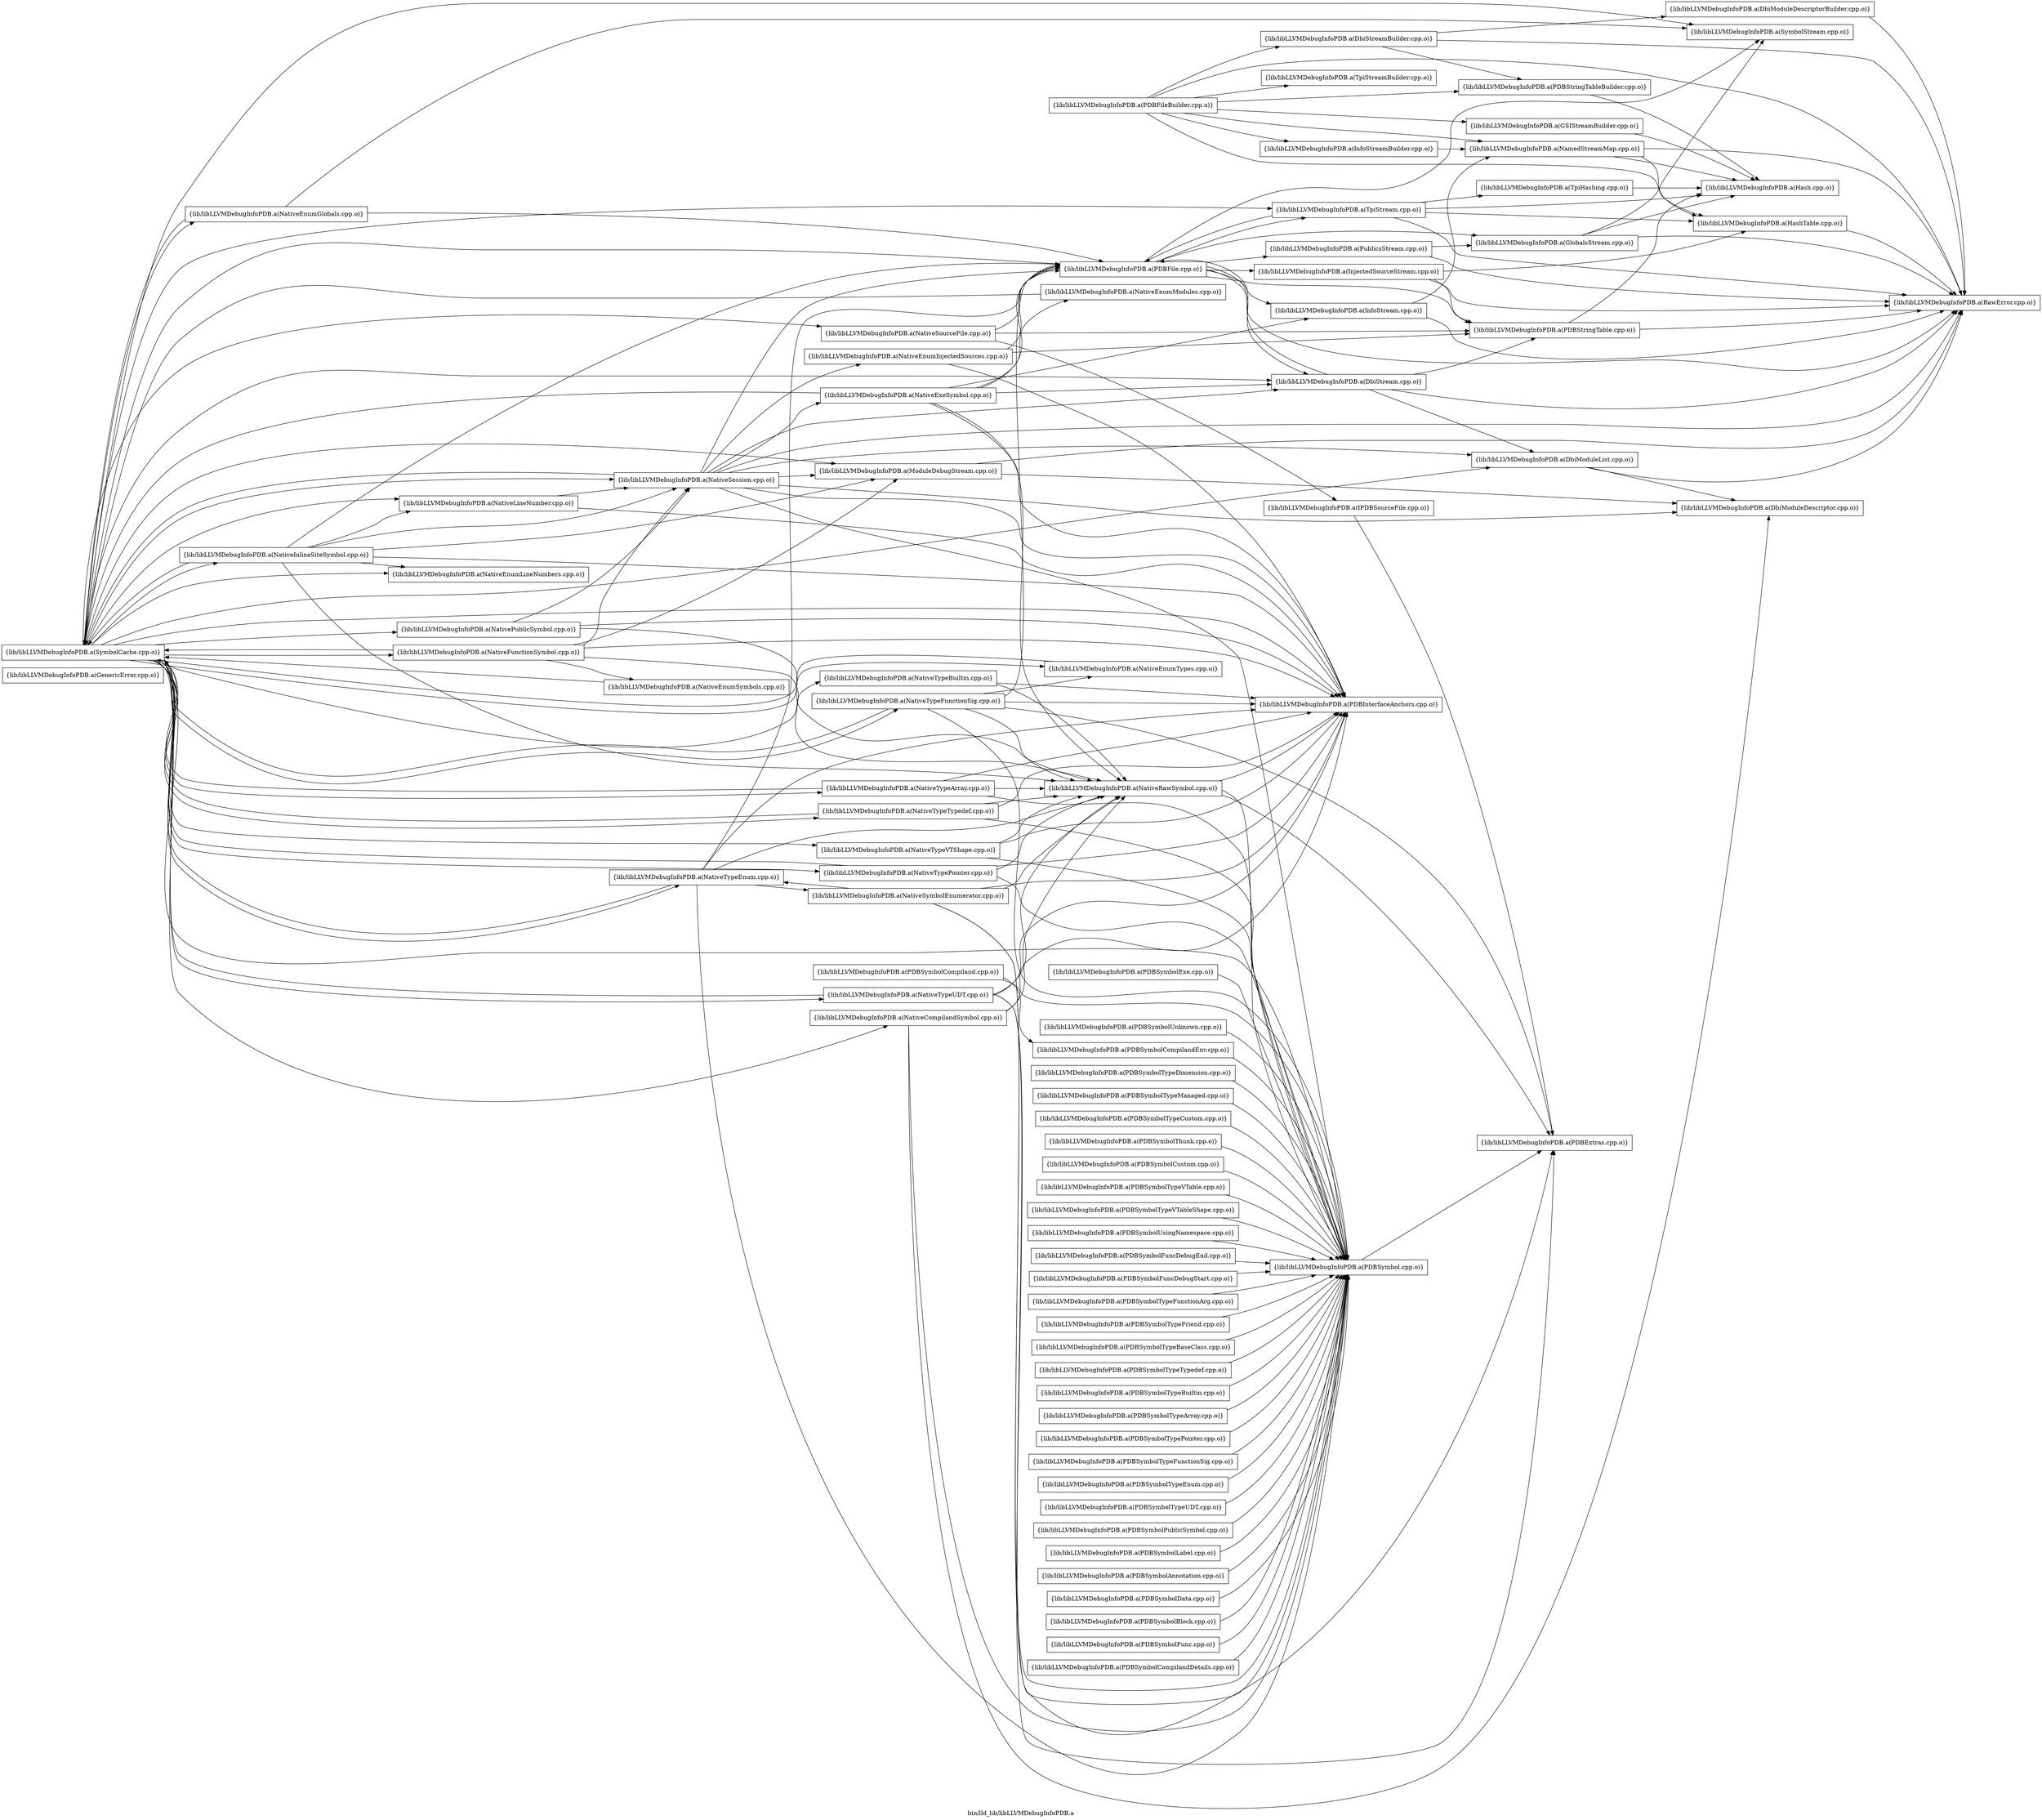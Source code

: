 digraph "bin/lld_lib/libLLVMDebugInfoPDB.a" {
	label="bin/lld_lib/libLLVMDebugInfoPDB.a";
	rankdir=LR;

	Node0x55fd7b7f6c88 [shape=record,shape=box,group=0,label="{lib/libLLVMDebugInfoPDB.a(GenericError.cpp.o)}"];
	Node0x55fd7b80df78 [shape=record,shape=box,group=0,label="{lib/libLLVMDebugInfoPDB.a(InfoStream.cpp.o)}"];
	Node0x55fd7b80df78 -> Node0x55fd7b80f9b8;
	Node0x55fd7b80df78 -> Node0x55fd7b80b7c8;
	Node0x55fd7b818e78 [shape=record,shape=box,group=0,label="{lib/libLLVMDebugInfoPDB.a(PDBFile.cpp.o)}"];
	Node0x55fd7b818e78 -> Node0x55fd7b80df78;
	Node0x55fd7b818e78 -> Node0x55fd7b808258;
	Node0x55fd7b818e78 -> Node0x55fd7b817e38;
	Node0x55fd7b818e78 -> Node0x55fd7b818568;
	Node0x55fd7b818e78 -> Node0x55fd7b80bc78;
	Node0x55fd7b818e78 -> Node0x55fd7b80adc8;
	Node0x55fd7b818e78 -> Node0x55fd7b80b7c8;
	Node0x55fd7b818e78 -> Node0x55fd7b7f9ed8;
	Node0x55fd7b818e78 -> Node0x55fd7b7fb7d8;
	Node0x55fd7b7f9c58 [shape=record,shape=box,group=0,label="{lib/libLLVMDebugInfoPDB.a(TpiHashing.cpp.o)}"];
	Node0x55fd7b7f9c58 -> Node0x55fd7b80f288;
	Node0x55fd7b805f58 [shape=record,shape=box,group=0,label="{lib/libLLVMDebugInfoPDB.a(NativeSession.cpp.o)}"];
	Node0x55fd7b805f58 -> Node0x55fd7b807ad8;
	Node0x55fd7b805f58 -> Node0x55fd7b808258;
	Node0x55fd7b805f58 -> Node0x55fd7b8075d8;
	Node0x55fd7b805f58 -> Node0x55fd7b803078;
	Node0x55fd7b805f58 -> Node0x55fd7b802a88;
	Node0x55fd7b805f58 -> Node0x55fd7b801368;
	Node0x55fd7b805f58 -> Node0x55fd7b801b88;
	Node0x55fd7b805f58 -> Node0x55fd7b809b58;
	Node0x55fd7b805f58 -> Node0x55fd7b818e78;
	Node0x55fd7b805f58 -> Node0x55fd7b80b7c8;
	Node0x55fd7b805f58 -> Node0x55fd7b80bf98;
	Node0x55fd7b80dac8 [shape=record,shape=box,group=0,label="{lib/libLLVMDebugInfoPDB.a(DbiModuleDescriptorBuilder.cpp.o)}"];
	Node0x55fd7b80dac8 -> Node0x55fd7b80b7c8;
	Node0x55fd7b80e6a8 [shape=record,shape=box,group=0,label="{lib/libLLVMDebugInfoPDB.a(DbiStreamBuilder.cpp.o)}"];
	Node0x55fd7b80e6a8 -> Node0x55fd7b80dac8;
	Node0x55fd7b80e6a8 -> Node0x55fd7b80b4f8;
	Node0x55fd7b80e6a8 -> Node0x55fd7b80b7c8;
	Node0x55fd7b80ed38 [shape=record,shape=box,group=0,label="{lib/libLLVMDebugInfoPDB.a(InfoStreamBuilder.cpp.o)}"];
	Node0x55fd7b80ed38 -> Node0x55fd7b80f9b8;
	Node0x55fd7b817988 [shape=record,shape=box,group=0,label="{lib/libLLVMDebugInfoPDB.a(PDBFileBuilder.cpp.o)}"];
	Node0x55fd7b817988 -> Node0x55fd7b80e6a8;
	Node0x55fd7b817988 -> Node0x55fd7b80ed38;
	Node0x55fd7b817988 -> Node0x55fd7b80f9b8;
	Node0x55fd7b817988 -> Node0x55fd7b806c28;
	Node0x55fd7b817988 -> Node0x55fd7b80b4f8;
	Node0x55fd7b817988 -> Node0x55fd7b80b0e8;
	Node0x55fd7b817988 -> Node0x55fd7b80b7c8;
	Node0x55fd7b817988 -> Node0x55fd7b7fb508;
	Node0x55fd7b80b4f8 [shape=record,shape=box,group=0,label="{lib/libLLVMDebugInfoPDB.a(PDBStringTableBuilder.cpp.o)}"];
	Node0x55fd7b80b4f8 -> Node0x55fd7b80f288;
	Node0x55fd7b80b0e8 [shape=record,shape=box,group=0,label="{lib/libLLVMDebugInfoPDB.a(GSIStreamBuilder.cpp.o)}"];
	Node0x55fd7b80b0e8 -> Node0x55fd7b80f288;
	Node0x55fd7b7fb508 [shape=record,shape=box,group=0,label="{lib/libLLVMDebugInfoPDB.a(TpiStreamBuilder.cpp.o)}"];
	Node0x55fd7b80b7c8 [shape=record,shape=box,group=0,label="{lib/libLLVMDebugInfoPDB.a(RawError.cpp.o)}"];
	Node0x55fd7b80f9b8 [shape=record,shape=box,group=0,label="{lib/libLLVMDebugInfoPDB.a(NamedStreamMap.cpp.o)}"];
	Node0x55fd7b80f9b8 -> Node0x55fd7b80f288;
	Node0x55fd7b80f9b8 -> Node0x55fd7b806c28;
	Node0x55fd7b80f9b8 -> Node0x55fd7b80b7c8;
	Node0x55fd7b80f288 [shape=record,shape=box,group=0,label="{lib/libLLVMDebugInfoPDB.a(Hash.cpp.o)}"];
	Node0x55fd7b806c28 [shape=record,shape=box,group=0,label="{lib/libLLVMDebugInfoPDB.a(HashTable.cpp.o)}"];
	Node0x55fd7b806c28 -> Node0x55fd7b80b7c8;
	Node0x55fd7b807ad8 [shape=record,shape=box,group=0,label="{lib/libLLVMDebugInfoPDB.a(PDBInterfaceAnchors.cpp.o)}"];
	Node0x55fd7b808258 [shape=record,shape=box,group=0,label="{lib/libLLVMDebugInfoPDB.a(DbiStream.cpp.o)}"];
	Node0x55fd7b808258 -> Node0x55fd7b8075d8;
	Node0x55fd7b808258 -> Node0x55fd7b818e78;
	Node0x55fd7b808258 -> Node0x55fd7b80bc78;
	Node0x55fd7b808258 -> Node0x55fd7b80b7c8;
	Node0x55fd7b8075d8 [shape=record,shape=box,group=0,label="{lib/libLLVMDebugInfoPDB.a(DbiModuleList.cpp.o)}"];
	Node0x55fd7b8075d8 -> Node0x55fd7b803078;
	Node0x55fd7b8075d8 -> Node0x55fd7b80b7c8;
	Node0x55fd7b803078 [shape=record,shape=box,group=0,label="{lib/libLLVMDebugInfoPDB.a(DbiModuleDescriptor.cpp.o)}"];
	Node0x55fd7b802a88 [shape=record,shape=box,group=0,label="{lib/libLLVMDebugInfoPDB.a(NativeEnumInjectedSources.cpp.o)}"];
	Node0x55fd7b802a88 -> Node0x55fd7b807ad8;
	Node0x55fd7b802a88 -> Node0x55fd7b818e78;
	Node0x55fd7b802a88 -> Node0x55fd7b80bc78;
	Node0x55fd7b801368 [shape=record,shape=box,group=0,label="{lib/libLLVMDebugInfoPDB.a(ModuleDebugStream.cpp.o)}"];
	Node0x55fd7b801368 -> Node0x55fd7b803078;
	Node0x55fd7b801368 -> Node0x55fd7b80b7c8;
	Node0x55fd7b801b88 [shape=record,shape=box,group=0,label="{lib/libLLVMDebugInfoPDB.a(NativeExeSymbol.cpp.o)}"];
	Node0x55fd7b801b88 -> Node0x55fd7b80df78;
	Node0x55fd7b801b88 -> Node0x55fd7b807ad8;
	Node0x55fd7b801b88 -> Node0x55fd7b808258;
	Node0x55fd7b801b88 -> Node0x55fd7b801958;
	Node0x55fd7b801b88 -> Node0x55fd7b8193c8;
	Node0x55fd7b801b88 -> Node0x55fd7b818e78;
	Node0x55fd7b801b88 -> Node0x55fd7b80bf98;
	Node0x55fd7b809b58 [shape=record,shape=box,group=0,label="{lib/libLLVMDebugInfoPDB.a(PDBSymbol.cpp.o)}"];
	Node0x55fd7b809b58 -> Node0x55fd7b814e68;
	Node0x55fd7b80bf98 [shape=record,shape=box,group=0,label="{lib/libLLVMDebugInfoPDB.a(SymbolCache.cpp.o)}"];
	Node0x55fd7b80bf98 -> Node0x55fd7b805f58;
	Node0x55fd7b80bf98 -> Node0x55fd7b807ad8;
	Node0x55fd7b80bf98 -> Node0x55fd7b808258;
	Node0x55fd7b80bf98 -> Node0x55fd7b8075d8;
	Node0x55fd7b80bf98 -> Node0x55fd7b801368;
	Node0x55fd7b80bf98 -> Node0x55fd7b809b58;
	Node0x55fd7b80bf98 -> Node0x55fd7b818e78;
	Node0x55fd7b80bf98 -> Node0x55fd7b80c718;
	Node0x55fd7b80bf98 -> Node0x55fd7b80ce98;
	Node0x55fd7b80bf98 -> Node0x55fd7b80dd48;
	Node0x55fd7b80bf98 -> Node0x55fd7b80e478;
	Node0x55fd7b80bf98 -> Node0x55fd7b81d888;
	Node0x55fd7b80bf98 -> Node0x55fd7b81eaa8;
	Node0x55fd7b80bf98 -> Node0x55fd7b815408;
	Node0x55fd7b80bf98 -> Node0x55fd7b814c38;
	Node0x55fd7b80bf98 -> Node0x55fd7b815908;
	Node0x55fd7b80bf98 -> Node0x55fd7b816948;
	Node0x55fd7b80bf98 -> Node0x55fd7b816128;
	Node0x55fd7b80bf98 -> Node0x55fd7b816e48;
	Node0x55fd7b80bf98 -> Node0x55fd7b818748;
	Node0x55fd7b80bf98 -> Node0x55fd7b818018;
	Node0x55fd7b80bf98 -> Node0x55fd7b7f6f08;
	Node0x55fd7b80bf98 -> Node0x55fd7b7f89e8;
	Node0x55fd7b80bf98 -> Node0x55fd7b7fa428;
	Node0x55fd7b80bf98 -> Node0x55fd7b7f9ed8;
	Node0x55fd7b80bf98 -> Node0x55fd7b7fb7d8;
	Node0x55fd7b80bc78 [shape=record,shape=box,group=0,label="{lib/libLLVMDebugInfoPDB.a(PDBStringTable.cpp.o)}"];
	Node0x55fd7b80bc78 -> Node0x55fd7b80f288;
	Node0x55fd7b80bc78 -> Node0x55fd7b80b7c8;
	Node0x55fd7b801958 [shape=record,shape=box,group=0,label="{lib/libLLVMDebugInfoPDB.a(NativeRawSymbol.cpp.o)}"];
	Node0x55fd7b801958 -> Node0x55fd7b807ad8;
	Node0x55fd7b801958 -> Node0x55fd7b809b58;
	Node0x55fd7b801958 -> Node0x55fd7b814e68;
	Node0x55fd7b8193c8 [shape=record,shape=box,group=0,label="{lib/libLLVMDebugInfoPDB.a(NativeEnumModules.cpp.o)}"];
	Node0x55fd7b8193c8 -> Node0x55fd7b80bf98;
	Node0x55fd7b814e68 [shape=record,shape=box,group=0,label="{lib/libLLVMDebugInfoPDB.a(PDBExtras.cpp.o)}"];
	Node0x55fd7b80a7d8 [shape=record,shape=box,group=0,label="{lib/libLLVMDebugInfoPDB.a(PDBSymbolTypeDimension.cpp.o)}"];
	Node0x55fd7b80a7d8 -> Node0x55fd7b809b58;
	Node0x55fd7b808c58 [shape=record,shape=box,group=0,label="{lib/libLLVMDebugInfoPDB.a(PDBSymbolTypeManaged.cpp.o)}"];
	Node0x55fd7b808c58 -> Node0x55fd7b809b58;
	Node0x55fd7b808488 [shape=record,shape=box,group=0,label="{lib/libLLVMDebugInfoPDB.a(PDBSymbolTypeCustom.cpp.o)}"];
	Node0x55fd7b808488 -> Node0x55fd7b809b58;
	Node0x55fd7b809428 [shape=record,shape=box,group=0,label="{lib/libLLVMDebugInfoPDB.a(PDBSymbolThunk.cpp.o)}"];
	Node0x55fd7b809428 -> Node0x55fd7b809b58;
	Node0x55fd7b8078f8 [shape=record,shape=box,group=0,label="{lib/libLLVMDebugInfoPDB.a(PDBSymbolCustom.cpp.o)}"];
	Node0x55fd7b8078f8 -> Node0x55fd7b809b58;
	Node0x55fd7b7ff608 [shape=record,shape=box,group=0,label="{lib/libLLVMDebugInfoPDB.a(PDBSymbolTypeVTable.cpp.o)}"];
	Node0x55fd7b7ff608 -> Node0x55fd7b809b58;
	Node0x55fd7b7ffce8 [shape=record,shape=box,group=0,label="{lib/libLLVMDebugInfoPDB.a(PDBSymbolTypeVTableShape.cpp.o)}"];
	Node0x55fd7b7ffce8 -> Node0x55fd7b809b58;
	Node0x55fd7b800508 [shape=record,shape=box,group=0,label="{lib/libLLVMDebugInfoPDB.a(PDBSymbolUsingNamespace.cpp.o)}"];
	Node0x55fd7b800508 -> Node0x55fd7b809b58;
	Node0x55fd7b7fbd28 [shape=record,shape=box,group=0,label="{lib/libLLVMDebugInfoPDB.a(PDBSymbolFuncDebugEnd.cpp.o)}"];
	Node0x55fd7b7fbd28 -> Node0x55fd7b809b58;
	Node0x55fd7b7fc228 [shape=record,shape=box,group=0,label="{lib/libLLVMDebugInfoPDB.a(PDBSymbolFuncDebugStart.cpp.o)}"];
	Node0x55fd7b7fc228 -> Node0x55fd7b809b58;
	Node0x55fd7b7fc958 [shape=record,shape=box,group=0,label="{lib/libLLVMDebugInfoPDB.a(PDBSymbolTypeFunctionArg.cpp.o)}"];
	Node0x55fd7b7fc958 -> Node0x55fd7b809b58;
	Node0x55fd7b7fd128 [shape=record,shape=box,group=0,label="{lib/libLLVMDebugInfoPDB.a(PDBSymbolTypeFriend.cpp.o)}"];
	Node0x55fd7b7fd128 -> Node0x55fd7b809b58;
	Node0x55fd7b7fd858 [shape=record,shape=box,group=0,label="{lib/libLLVMDebugInfoPDB.a(PDBSymbolTypeBaseClass.cpp.o)}"];
	Node0x55fd7b7fd858 -> Node0x55fd7b809b58;
	Node0x55fd7b7fe028 [shape=record,shape=box,group=0,label="{lib/libLLVMDebugInfoPDB.a(PDBSymbolTypeTypedef.cpp.o)}"];
	Node0x55fd7b7fe028 -> Node0x55fd7b809b58;
	Node0x55fd7b7f9488 [shape=record,shape=box,group=0,label="{lib/libLLVMDebugInfoPDB.a(PDBSymbolTypeBuiltin.cpp.o)}"];
	Node0x55fd7b7f9488 -> Node0x55fd7b809b58;
	Node0x55fd7b7fa068 [shape=record,shape=box,group=0,label="{lib/libLLVMDebugInfoPDB.a(PDBSymbolTypeArray.cpp.o)}"];
	Node0x55fd7b7fa068 -> Node0x55fd7b809b58;
	Node0x55fd7b811128 [shape=record,shape=box,group=0,label="{lib/libLLVMDebugInfoPDB.a(PDBSymbolTypePointer.cpp.o)}"];
	Node0x55fd7b811128 -> Node0x55fd7b809b58;
	Node0x55fd7b8118f8 [shape=record,shape=box,group=0,label="{lib/libLLVMDebugInfoPDB.a(PDBSymbolTypeFunctionSig.cpp.o)}"];
	Node0x55fd7b8118f8 -> Node0x55fd7b809b58;
	Node0x55fd7b8108b8 [shape=record,shape=box,group=0,label="{lib/libLLVMDebugInfoPDB.a(PDBSymbolTypeEnum.cpp.o)}"];
	Node0x55fd7b8108b8 -> Node0x55fd7b809b58;
	Node0x55fd7b80fc38 [shape=record,shape=box,group=0,label="{lib/libLLVMDebugInfoPDB.a(PDBSymbolTypeUDT.cpp.o)}"];
	Node0x55fd7b80fc38 -> Node0x55fd7b809b58;
	Node0x55fd7b810408 [shape=record,shape=box,group=0,label="{lib/libLLVMDebugInfoPDB.a(PDBSymbolPublicSymbol.cpp.o)}"];
	Node0x55fd7b810408 -> Node0x55fd7b809b58;
	Node0x55fd7b80faa8 [shape=record,shape=box,group=0,label="{lib/libLLVMDebugInfoPDB.a(PDBSymbolLabel.cpp.o)}"];
	Node0x55fd7b80faa8 -> Node0x55fd7b809b58;
	Node0x55fd7b80e888 [shape=record,shape=box,group=0,label="{lib/libLLVMDebugInfoPDB.a(PDBSymbolAnnotation.cpp.o)}"];
	Node0x55fd7b80e888 -> Node0x55fd7b809b58;
	Node0x55fd7b80e068 [shape=record,shape=box,group=0,label="{lib/libLLVMDebugInfoPDB.a(PDBSymbolData.cpp.o)}"];
	Node0x55fd7b80e068 -> Node0x55fd7b809b58;
	Node0x55fd7b80e3d8 [shape=record,shape=box,group=0,label="{lib/libLLVMDebugInfoPDB.a(PDBSymbolBlock.cpp.o)}"];
	Node0x55fd7b80e3d8 -> Node0x55fd7b809b58;
	Node0x55fd7b80dc58 [shape=record,shape=box,group=0,label="{lib/libLLVMDebugInfoPDB.a(PDBSymbolFunc.cpp.o)}"];
	Node0x55fd7b80dc58 -> Node0x55fd7b809b58;
	Node0x55fd7b80cd58 [shape=record,shape=box,group=0,label="{lib/libLLVMDebugInfoPDB.a(PDBSymbolCompilandEnv.cpp.o)}"];
	Node0x55fd7b80cd58 -> Node0x55fd7b809b58;
	Node0x55fd7b816ee8 [shape=record,shape=box,group=0,label="{lib/libLLVMDebugInfoPDB.a(PDBSymbolCompilandDetails.cpp.o)}"];
	Node0x55fd7b816ee8 -> Node0x55fd7b809b58;
	Node0x55fd7b816218 [shape=record,shape=box,group=0,label="{lib/libLLVMDebugInfoPDB.a(PDBSymbolCompiland.cpp.o)}"];
	Node0x55fd7b816218 -> Node0x55fd7b809b58;
	Node0x55fd7b816218 -> Node0x55fd7b80cd58;
	Node0x55fd7b8168f8 [shape=record,shape=box,group=0,label="{lib/libLLVMDebugInfoPDB.a(PDBSymbolExe.cpp.o)}"];
	Node0x55fd7b8168f8 -> Node0x55fd7b809b58;
	Node0x55fd7b815cc8 [shape=record,shape=box,group=0,label="{lib/libLLVMDebugInfoPDB.a(PDBSymbolUnknown.cpp.o)}"];
	Node0x55fd7b815cc8 -> Node0x55fd7b809b58;
	Node0x55fd7b817e38 [shape=record,shape=box,group=0,label="{lib/libLLVMDebugInfoPDB.a(GlobalsStream.cpp.o)}"];
	Node0x55fd7b817e38 -> Node0x55fd7b80f288;
	Node0x55fd7b817e38 -> Node0x55fd7b80b7c8;
	Node0x55fd7b817e38 -> Node0x55fd7b7f9ed8;
	Node0x55fd7b818568 [shape=record,shape=box,group=0,label="{lib/libLLVMDebugInfoPDB.a(InjectedSourceStream.cpp.o)}"];
	Node0x55fd7b818568 -> Node0x55fd7b806c28;
	Node0x55fd7b818568 -> Node0x55fd7b80bc78;
	Node0x55fd7b818568 -> Node0x55fd7b80b7c8;
	Node0x55fd7b80adc8 [shape=record,shape=box,group=0,label="{lib/libLLVMDebugInfoPDB.a(PublicsStream.cpp.o)}"];
	Node0x55fd7b80adc8 -> Node0x55fd7b817e38;
	Node0x55fd7b80adc8 -> Node0x55fd7b80b7c8;
	Node0x55fd7b7f9ed8 [shape=record,shape=box,group=0,label="{lib/libLLVMDebugInfoPDB.a(SymbolStream.cpp.o)}"];
	Node0x55fd7b7fb7d8 [shape=record,shape=box,group=0,label="{lib/libLLVMDebugInfoPDB.a(TpiStream.cpp.o)}"];
	Node0x55fd7b7fb7d8 -> Node0x55fd7b80f288;
	Node0x55fd7b7fb7d8 -> Node0x55fd7b806c28;
	Node0x55fd7b7fb7d8 -> Node0x55fd7b818e78;
	Node0x55fd7b7fb7d8 -> Node0x55fd7b80b7c8;
	Node0x55fd7b7fb7d8 -> Node0x55fd7b7f9c58;
	Node0x55fd7b80c718 [shape=record,shape=box,group=0,label="{lib/libLLVMDebugInfoPDB.a(NativeEnumGlobals.cpp.o)}"];
	Node0x55fd7b80c718 -> Node0x55fd7b818e78;
	Node0x55fd7b80c718 -> Node0x55fd7b80bf98;
	Node0x55fd7b80c718 -> Node0x55fd7b7f9ed8;
	Node0x55fd7b80ce98 [shape=record,shape=box,group=0,label="{lib/libLLVMDebugInfoPDB.a(NativeSourceFile.cpp.o)}"];
	Node0x55fd7b80ce98 -> Node0x55fd7b818e78;
	Node0x55fd7b80ce98 -> Node0x55fd7b80bc78;
	Node0x55fd7b80ce98 -> Node0x55fd7b80d618;
	Node0x55fd7b80dd48 [shape=record,shape=box,group=0,label="{lib/libLLVMDebugInfoPDB.a(NativeLineNumber.cpp.o)}"];
	Node0x55fd7b80dd48 -> Node0x55fd7b805f58;
	Node0x55fd7b80dd48 -> Node0x55fd7b807ad8;
	Node0x55fd7b80e478 [shape=record,shape=box,group=0,label="{lib/libLLVMDebugInfoPDB.a(NativeEnumTypes.cpp.o)}"];
	Node0x55fd7b80e478 -> Node0x55fd7b80bf98;
	Node0x55fd7b81d888 [shape=record,shape=box,group=0,label="{lib/libLLVMDebugInfoPDB.a(NativeCompilandSymbol.cpp.o)}"];
	Node0x55fd7b81d888 -> Node0x55fd7b807ad8;
	Node0x55fd7b81d888 -> Node0x55fd7b803078;
	Node0x55fd7b81d888 -> Node0x55fd7b801958;
	Node0x55fd7b81d888 -> Node0x55fd7b809b58;
	Node0x55fd7b81eaa8 [shape=record,shape=box,group=0,label="{lib/libLLVMDebugInfoPDB.a(NativeTypePointer.cpp.o)}"];
	Node0x55fd7b81eaa8 -> Node0x55fd7b807ad8;
	Node0x55fd7b81eaa8 -> Node0x55fd7b801958;
	Node0x55fd7b81eaa8 -> Node0x55fd7b809b58;
	Node0x55fd7b81eaa8 -> Node0x55fd7b80bf98;
	Node0x55fd7b815408 [shape=record,shape=box,group=0,label="{lib/libLLVMDebugInfoPDB.a(NativeTypeBuiltin.cpp.o)}"];
	Node0x55fd7b815408 -> Node0x55fd7b807ad8;
	Node0x55fd7b815408 -> Node0x55fd7b801958;
	Node0x55fd7b814c38 [shape=record,shape=box,group=0,label="{lib/libLLVMDebugInfoPDB.a(NativeTypeFunctionSig.cpp.o)}"];
	Node0x55fd7b814c38 -> Node0x55fd7b807ad8;
	Node0x55fd7b814c38 -> Node0x55fd7b801958;
	Node0x55fd7b814c38 -> Node0x55fd7b809b58;
	Node0x55fd7b814c38 -> Node0x55fd7b814e68;
	Node0x55fd7b814c38 -> Node0x55fd7b818e78;
	Node0x55fd7b814c38 -> Node0x55fd7b80bf98;
	Node0x55fd7b814c38 -> Node0x55fd7b80e478;
	Node0x55fd7b815908 [shape=record,shape=box,group=0,label="{lib/libLLVMDebugInfoPDB.a(NativeTypeUDT.cpp.o)}"];
	Node0x55fd7b815908 -> Node0x55fd7b807ad8;
	Node0x55fd7b815908 -> Node0x55fd7b801958;
	Node0x55fd7b815908 -> Node0x55fd7b809b58;
	Node0x55fd7b815908 -> Node0x55fd7b814e68;
	Node0x55fd7b815908 -> Node0x55fd7b80bf98;
	Node0x55fd7b816948 [shape=record,shape=box,group=0,label="{lib/libLLVMDebugInfoPDB.a(NativeTypeArray.cpp.o)}"];
	Node0x55fd7b816948 -> Node0x55fd7b807ad8;
	Node0x55fd7b816948 -> Node0x55fd7b801958;
	Node0x55fd7b816948 -> Node0x55fd7b809b58;
	Node0x55fd7b816948 -> Node0x55fd7b80bf98;
	Node0x55fd7b816128 [shape=record,shape=box,group=0,label="{lib/libLLVMDebugInfoPDB.a(NativeTypeVTShape.cpp.o)}"];
	Node0x55fd7b816128 -> Node0x55fd7b807ad8;
	Node0x55fd7b816128 -> Node0x55fd7b801958;
	Node0x55fd7b816128 -> Node0x55fd7b809b58;
	Node0x55fd7b816e48 [shape=record,shape=box,group=0,label="{lib/libLLVMDebugInfoPDB.a(NativeTypeEnum.cpp.o)}"];
	Node0x55fd7b816e48 -> Node0x55fd7b807ad8;
	Node0x55fd7b816e48 -> Node0x55fd7b801958;
	Node0x55fd7b816e48 -> Node0x55fd7b809b58;
	Node0x55fd7b816e48 -> Node0x55fd7b818e78;
	Node0x55fd7b816e48 -> Node0x55fd7b80bf98;
	Node0x55fd7b816e48 -> Node0x55fd7b817938;
	Node0x55fd7b818748 [shape=record,shape=box,group=0,label="{lib/libLLVMDebugInfoPDB.a(NativeTypeTypedef.cpp.o)}"];
	Node0x55fd7b818748 -> Node0x55fd7b807ad8;
	Node0x55fd7b818748 -> Node0x55fd7b801958;
	Node0x55fd7b818748 -> Node0x55fd7b809b58;
	Node0x55fd7b818748 -> Node0x55fd7b80bf98;
	Node0x55fd7b818018 [shape=record,shape=box,group=0,label="{lib/libLLVMDebugInfoPDB.a(NativeInlineSiteSymbol.cpp.o)}"];
	Node0x55fd7b818018 -> Node0x55fd7b805f58;
	Node0x55fd7b818018 -> Node0x55fd7b807ad8;
	Node0x55fd7b818018 -> Node0x55fd7b801368;
	Node0x55fd7b818018 -> Node0x55fd7b801958;
	Node0x55fd7b818018 -> Node0x55fd7b818e78;
	Node0x55fd7b818018 -> Node0x55fd7b80bf98;
	Node0x55fd7b818018 -> Node0x55fd7b80dd48;
	Node0x55fd7b818018 -> Node0x55fd7b7f6f08;
	Node0x55fd7b7f6f08 [shape=record,shape=box,group=0,label="{lib/libLLVMDebugInfoPDB.a(NativeEnumLineNumbers.cpp.o)}"];
	Node0x55fd7b7f89e8 [shape=record,shape=box,group=0,label="{lib/libLLVMDebugInfoPDB.a(NativeFunctionSymbol.cpp.o)}"];
	Node0x55fd7b7f89e8 -> Node0x55fd7b805f58;
	Node0x55fd7b7f89e8 -> Node0x55fd7b807ad8;
	Node0x55fd7b7f89e8 -> Node0x55fd7b801368;
	Node0x55fd7b7f89e8 -> Node0x55fd7b801958;
	Node0x55fd7b7f89e8 -> Node0x55fd7b80bf98;
	Node0x55fd7b7f89e8 -> Node0x55fd7b7f8858;
	Node0x55fd7b7fa428 [shape=record,shape=box,group=0,label="{lib/libLLVMDebugInfoPDB.a(NativePublicSymbol.cpp.o)}"];
	Node0x55fd7b7fa428 -> Node0x55fd7b805f58;
	Node0x55fd7b7fa428 -> Node0x55fd7b807ad8;
	Node0x55fd7b7fa428 -> Node0x55fd7b801958;
	Node0x55fd7b80d618 [shape=record,shape=box,group=0,label="{lib/libLLVMDebugInfoPDB.a(IPDBSourceFile.cpp.o)}"];
	Node0x55fd7b80d618 -> Node0x55fd7b814e68;
	Node0x55fd7b817938 [shape=record,shape=box,group=0,label="{lib/libLLVMDebugInfoPDB.a(NativeSymbolEnumerator.cpp.o)}"];
	Node0x55fd7b817938 -> Node0x55fd7b807ad8;
	Node0x55fd7b817938 -> Node0x55fd7b801958;
	Node0x55fd7b817938 -> Node0x55fd7b809b58;
	Node0x55fd7b817938 -> Node0x55fd7b814e68;
	Node0x55fd7b817938 -> Node0x55fd7b816e48;
	Node0x55fd7b7f8858 [shape=record,shape=box,group=0,label="{lib/libLLVMDebugInfoPDB.a(NativeEnumSymbols.cpp.o)}"];
	Node0x55fd7b7f8858 -> Node0x55fd7b80bf98;
}

